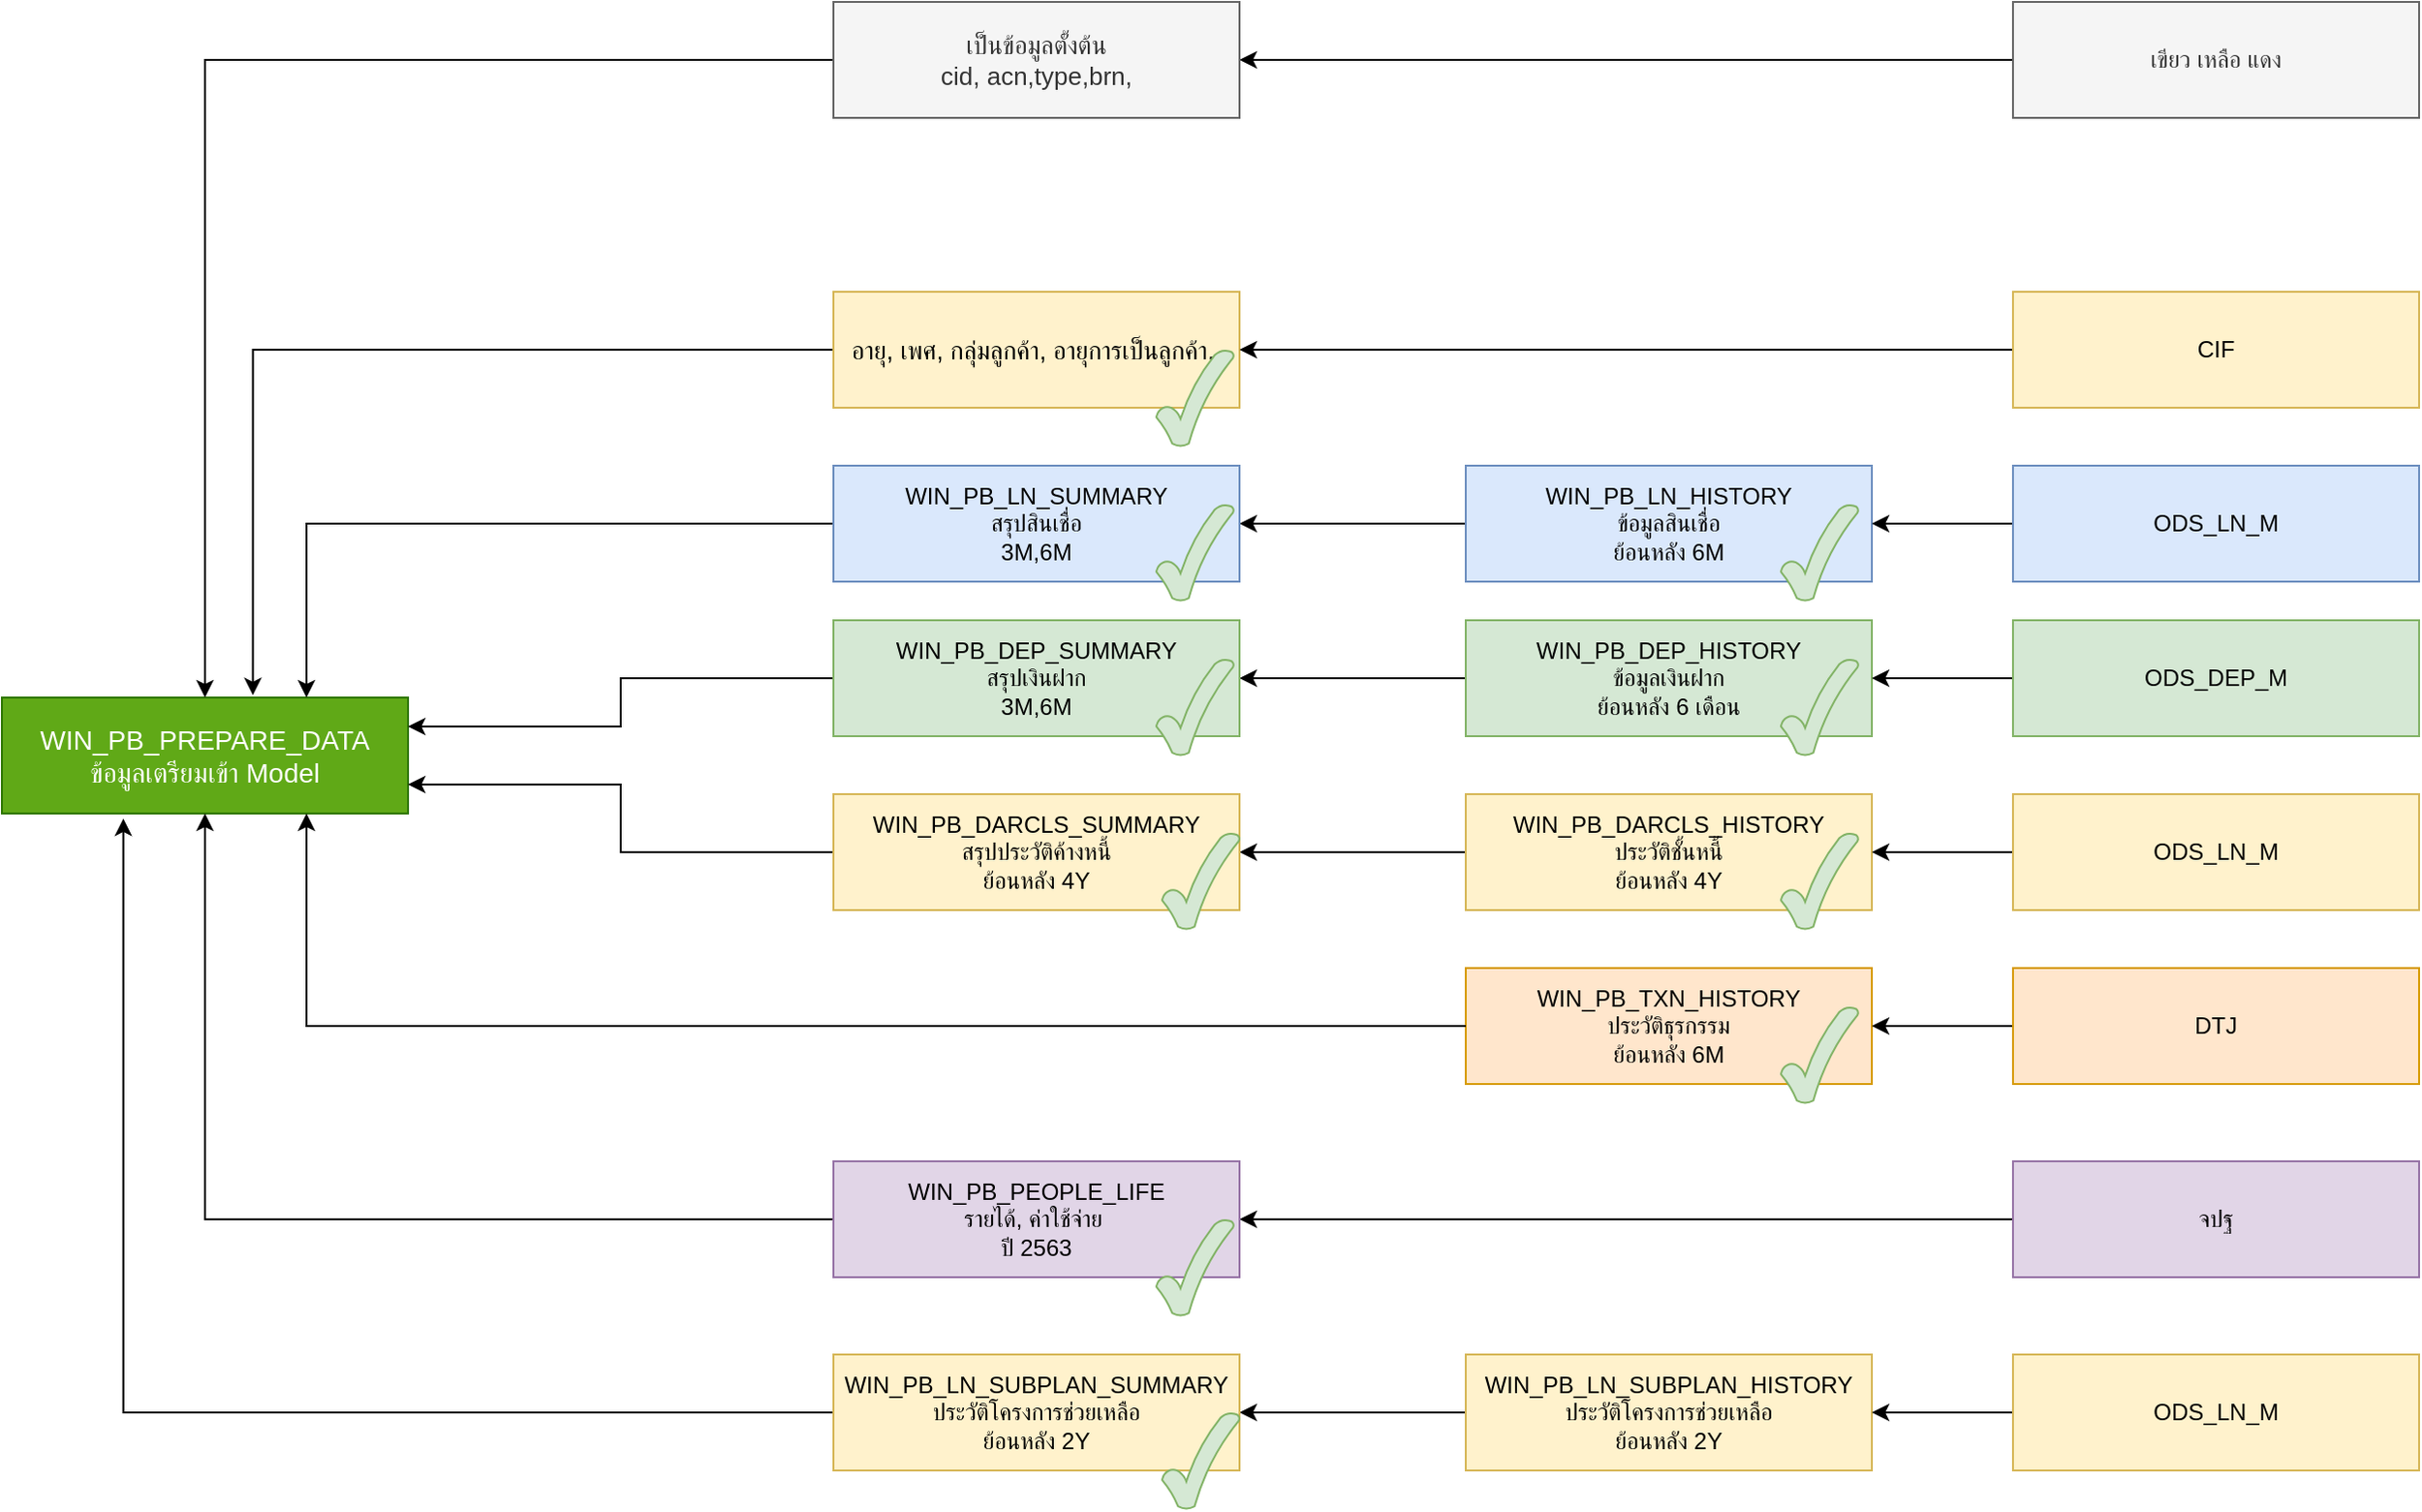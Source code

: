 <mxfile version="14.1.8" type="device"><diagram id="D4vft9q2TODF-qk9AQt3" name="หน้า-1"><mxGraphModel dx="1504" dy="754" grid="1" gridSize="10" guides="1" tooltips="1" connect="1" arrows="1" fold="1" page="1" pageScale="1" pageWidth="1654" pageHeight="2336" math="0" shadow="0"><root><mxCell id="0"/><mxCell id="1" parent="0"/><mxCell id="gLJEkwKF3eBOHyc_M1HD-2" value="WIN_PB_PREPARE_DATA&lt;br style=&quot;font-size: 14px;&quot;&gt;ข้อมูลเตรียมเข้า Model" style="rounded=0;whiteSpace=wrap;html=1;fillColor=#60a917;strokeColor=#2D7600;fontColor=#ffffff;fontSize=14;" parent="1" vertex="1"><mxGeometry x="190" y="480" width="210" height="60" as="geometry"/></mxCell><mxCell id="gLJEkwKF3eBOHyc_M1HD-5" style="edgeStyle=orthogonalEdgeStyle;rounded=0;orthogonalLoop=1;jettySize=auto;html=1;" parent="1" source="gLJEkwKF3eBOHyc_M1HD-3" target="gLJEkwKF3eBOHyc_M1HD-4" edge="1"><mxGeometry relative="1" as="geometry"/></mxCell><mxCell id="gLJEkwKF3eBOHyc_M1HD-3" value="WIN_PB_LN_HISTORY&lt;br&gt;ข้อมูลสินเชื่อ&lt;br&gt;ย้อนหลัง 6M" style="rounded=0;whiteSpace=wrap;html=1;fillColor=#dae8fc;strokeColor=#6c8ebf;" parent="1" vertex="1"><mxGeometry x="947" y="360" width="210" height="60" as="geometry"/></mxCell><mxCell id="gLJEkwKF3eBOHyc_M1HD-6" style="edgeStyle=orthogonalEdgeStyle;rounded=0;orthogonalLoop=1;jettySize=auto;html=1;entryX=0.75;entryY=0;entryDx=0;entryDy=0;" parent="1" source="gLJEkwKF3eBOHyc_M1HD-4" target="gLJEkwKF3eBOHyc_M1HD-2" edge="1"><mxGeometry relative="1" as="geometry"/></mxCell><mxCell id="gLJEkwKF3eBOHyc_M1HD-4" value="WIN_PB_LN_SUMMARY&lt;br&gt;สรุปสินเชื่อ&lt;br&gt;3M,6M" style="rounded=0;whiteSpace=wrap;html=1;fillColor=#dae8fc;strokeColor=#6c8ebf;" parent="1" vertex="1"><mxGeometry x="620" y="360" width="210" height="60" as="geometry"/></mxCell><mxCell id="gLJEkwKF3eBOHyc_M1HD-9" style="edgeStyle=orthogonalEdgeStyle;rounded=0;orthogonalLoop=1;jettySize=auto;html=1;entryX=1;entryY=0.5;entryDx=0;entryDy=0;" parent="1" source="gLJEkwKF3eBOHyc_M1HD-7" target="gLJEkwKF3eBOHyc_M1HD-8" edge="1"><mxGeometry relative="1" as="geometry"/></mxCell><mxCell id="gLJEkwKF3eBOHyc_M1HD-7" value="WIN_PB_DEP_HISTORY&lt;br&gt;ข้อมูลเงินฝาก&lt;br&gt;ย้อนหลัง 6 เดือน" style="rounded=0;whiteSpace=wrap;html=1;fillColor=#d5e8d4;strokeColor=#82b366;" parent="1" vertex="1"><mxGeometry x="947" y="440" width="210" height="60" as="geometry"/></mxCell><mxCell id="gLJEkwKF3eBOHyc_M1HD-10" style="edgeStyle=orthogonalEdgeStyle;rounded=0;orthogonalLoop=1;jettySize=auto;html=1;entryX=1;entryY=0.25;entryDx=0;entryDy=0;" parent="1" source="gLJEkwKF3eBOHyc_M1HD-8" target="gLJEkwKF3eBOHyc_M1HD-2" edge="1"><mxGeometry relative="1" as="geometry"/></mxCell><mxCell id="gLJEkwKF3eBOHyc_M1HD-8" value="WIN_PB_DEP_SUMMARY&lt;br&gt;สรุปเงินฝาก&lt;br&gt;3M,6M" style="rounded=0;whiteSpace=wrap;html=1;fillColor=#d5e8d4;strokeColor=#82b366;" parent="1" vertex="1"><mxGeometry x="620" y="440" width="210" height="60" as="geometry"/></mxCell><mxCell id="gLJEkwKF3eBOHyc_M1HD-12" style="edgeStyle=orthogonalEdgeStyle;rounded=0;orthogonalLoop=1;jettySize=auto;html=1;" parent="1" source="gLJEkwKF3eBOHyc_M1HD-11" target="gLJEkwKF3eBOHyc_M1HD-3" edge="1"><mxGeometry relative="1" as="geometry"/></mxCell><mxCell id="gLJEkwKF3eBOHyc_M1HD-11" value="ODS_LN_M" style="rounded=0;whiteSpace=wrap;html=1;fillColor=#dae8fc;strokeColor=#6c8ebf;" parent="1" vertex="1"><mxGeometry x="1230" y="360" width="210" height="60" as="geometry"/></mxCell><mxCell id="gLJEkwKF3eBOHyc_M1HD-14" style="edgeStyle=orthogonalEdgeStyle;rounded=0;orthogonalLoop=1;jettySize=auto;html=1;" parent="1" source="gLJEkwKF3eBOHyc_M1HD-13" target="gLJEkwKF3eBOHyc_M1HD-7" edge="1"><mxGeometry relative="1" as="geometry"/></mxCell><mxCell id="gLJEkwKF3eBOHyc_M1HD-13" value="ODS_DEP_M" style="rounded=0;whiteSpace=wrap;html=1;fillColor=#d5e8d4;strokeColor=#82b366;" parent="1" vertex="1"><mxGeometry x="1230" y="440" width="210" height="60" as="geometry"/></mxCell><mxCell id="gLJEkwKF3eBOHyc_M1HD-16" style="edgeStyle=orthogonalEdgeStyle;rounded=0;orthogonalLoop=1;jettySize=auto;html=1;entryX=1;entryY=0.5;entryDx=0;entryDy=0;" parent="1" source="gLJEkwKF3eBOHyc_M1HD-17" target="gLJEkwKF3eBOHyc_M1HD-18" edge="1"><mxGeometry relative="1" as="geometry"/></mxCell><mxCell id="gLJEkwKF3eBOHyc_M1HD-17" value="WIN_PB_DARCLS_HISTORY&lt;br&gt;ประวัติชั้นหนี้&lt;br&gt;ย้อนหลัง 4Y" style="rounded=0;whiteSpace=wrap;html=1;fillColor=#fff2cc;strokeColor=#d6b656;" parent="1" vertex="1"><mxGeometry x="947" y="530" width="210" height="60" as="geometry"/></mxCell><mxCell id="gLJEkwKF3eBOHyc_M1HD-21" style="edgeStyle=orthogonalEdgeStyle;rounded=0;orthogonalLoop=1;jettySize=auto;html=1;entryX=1;entryY=0.75;entryDx=0;entryDy=0;" parent="1" source="gLJEkwKF3eBOHyc_M1HD-18" target="gLJEkwKF3eBOHyc_M1HD-2" edge="1"><mxGeometry relative="1" as="geometry"/></mxCell><mxCell id="gLJEkwKF3eBOHyc_M1HD-18" value="WIN_PB_DARCLS_SUMMARY&lt;br&gt;สรุปประวัติค้างหนี้&lt;br&gt;ย้อนหลัง 4Y" style="rounded=0;whiteSpace=wrap;html=1;fillColor=#fff2cc;strokeColor=#d6b656;" parent="1" vertex="1"><mxGeometry x="620" y="530" width="210" height="60" as="geometry"/></mxCell><mxCell id="gLJEkwKF3eBOHyc_M1HD-19" style="edgeStyle=orthogonalEdgeStyle;rounded=0;orthogonalLoop=1;jettySize=auto;html=1;" parent="1" source="gLJEkwKF3eBOHyc_M1HD-20" target="gLJEkwKF3eBOHyc_M1HD-17" edge="1"><mxGeometry relative="1" as="geometry"/></mxCell><mxCell id="gLJEkwKF3eBOHyc_M1HD-20" value="ODS_LN_M" style="rounded=0;whiteSpace=wrap;html=1;fillColor=#fff2cc;strokeColor=#d6b656;" parent="1" vertex="1"><mxGeometry x="1230" y="530" width="210" height="60" as="geometry"/></mxCell><mxCell id="gLJEkwKF3eBOHyc_M1HD-23" value="WIN_PB_TXN_HISTORY&lt;br&gt;ประวัติธุรกรรม&lt;br&gt;ย้อนหลัง 6M" style="rounded=0;whiteSpace=wrap;html=1;fillColor=#ffe6cc;strokeColor=#d79b00;" parent="1" vertex="1"><mxGeometry x="947" y="620" width="210" height="60" as="geometry"/></mxCell><mxCell id="KsLVQ_CGAtZtoyINjA8r-1" style="edgeStyle=orthogonalEdgeStyle;rounded=0;orthogonalLoop=1;jettySize=auto;html=1;entryX=0.75;entryY=1;entryDx=0;entryDy=0;exitX=0;exitY=0.5;exitDx=0;exitDy=0;" parent="1" source="gLJEkwKF3eBOHyc_M1HD-23" target="gLJEkwKF3eBOHyc_M1HD-2" edge="1"><mxGeometry relative="1" as="geometry"><mxPoint x="620" y="650" as="sourcePoint"/></mxGeometry></mxCell><mxCell id="gLJEkwKF3eBOHyc_M1HD-25" style="edgeStyle=orthogonalEdgeStyle;rounded=0;orthogonalLoop=1;jettySize=auto;html=1;" parent="1" source="gLJEkwKF3eBOHyc_M1HD-26" target="gLJEkwKF3eBOHyc_M1HD-23" edge="1"><mxGeometry relative="1" as="geometry"/></mxCell><mxCell id="gLJEkwKF3eBOHyc_M1HD-26" value="DTJ" style="rounded=0;whiteSpace=wrap;html=1;fillColor=#ffe6cc;strokeColor=#d79b00;" parent="1" vertex="1"><mxGeometry x="1230" y="620" width="210" height="60" as="geometry"/></mxCell><mxCell id="KsLVQ_CGAtZtoyINjA8r-2" style="edgeStyle=orthogonalEdgeStyle;rounded=0;orthogonalLoop=1;jettySize=auto;html=1;entryX=1;entryY=0.5;entryDx=0;entryDy=0;exitX=0;exitY=0.5;exitDx=0;exitDy=0;" parent="1" source="KsLVQ_CGAtZtoyINjA8r-6" target="KsLVQ_CGAtZtoyINjA8r-4" edge="1"><mxGeometry relative="1" as="geometry"><mxPoint x="947" y="750" as="sourcePoint"/></mxGeometry></mxCell><mxCell id="KsLVQ_CGAtZtoyINjA8r-7" style="edgeStyle=orthogonalEdgeStyle;rounded=0;orthogonalLoop=1;jettySize=auto;html=1;entryX=0.5;entryY=1;entryDx=0;entryDy=0;" parent="1" source="KsLVQ_CGAtZtoyINjA8r-4" target="gLJEkwKF3eBOHyc_M1HD-2" edge="1"><mxGeometry relative="1" as="geometry"/></mxCell><mxCell id="KsLVQ_CGAtZtoyINjA8r-4" value="WIN_PB_PEOPLE_LIFE&lt;br&gt;รายได้, ค่าใช้จ่าย&amp;nbsp;&lt;br&gt;ปี 2563" style="rounded=0;whiteSpace=wrap;html=1;fillColor=#e1d5e7;strokeColor=#9673a6;" parent="1" vertex="1"><mxGeometry x="620" y="720" width="210" height="60" as="geometry"/></mxCell><mxCell id="KsLVQ_CGAtZtoyINjA8r-6" value="จปฐ" style="rounded=0;whiteSpace=wrap;html=1;fillColor=#e1d5e7;strokeColor=#9673a6;" parent="1" vertex="1"><mxGeometry x="1230" y="720" width="210" height="60" as="geometry"/></mxCell><mxCell id="KsLVQ_CGAtZtoyINjA8r-8" style="edgeStyle=orthogonalEdgeStyle;rounded=0;orthogonalLoop=1;jettySize=auto;html=1;entryX=1;entryY=0.5;entryDx=0;entryDy=0;exitX=0;exitY=0.5;exitDx=0;exitDy=0;" parent="1" source="KsLVQ_CGAtZtoyINjA8r-10" target="KsLVQ_CGAtZtoyINjA8r-9" edge="1"><mxGeometry relative="1" as="geometry"><mxPoint x="947" y="280" as="sourcePoint"/></mxGeometry></mxCell><mxCell id="KsLVQ_CGAtZtoyINjA8r-11" style="edgeStyle=orthogonalEdgeStyle;rounded=0;orthogonalLoop=1;jettySize=auto;html=1;entryX=0.5;entryY=0;entryDx=0;entryDy=0;" parent="1" source="KsLVQ_CGAtZtoyINjA8r-9" target="gLJEkwKF3eBOHyc_M1HD-2" edge="1"><mxGeometry relative="1" as="geometry"/></mxCell><mxCell id="KsLVQ_CGAtZtoyINjA8r-9" value="เป็นข้อมูลตั้งต้น&lt;br style=&quot;font-size: 13px;&quot;&gt;cid, acn,type,brn," style="rounded=0;whiteSpace=wrap;html=1;fillColor=#f5f5f5;strokeColor=#666666;fontColor=#333333;fontSize=13;" parent="1" vertex="1"><mxGeometry x="620" y="120" width="210" height="60" as="geometry"/></mxCell><mxCell id="KsLVQ_CGAtZtoyINjA8r-10" value="เขียว เหลือ แดง" style="rounded=0;whiteSpace=wrap;html=1;fillColor=#f5f5f5;strokeColor=#666666;fontColor=#333333;" parent="1" vertex="1"><mxGeometry x="1230" y="120" width="210" height="60" as="geometry"/></mxCell><mxCell id="KsLVQ_CGAtZtoyINjA8r-15" style="edgeStyle=orthogonalEdgeStyle;rounded=0;orthogonalLoop=1;jettySize=auto;html=1;entryX=0.618;entryY=-0.02;entryDx=0;entryDy=0;entryPerimeter=0;fontSize=13;" parent="1" source="KsLVQ_CGAtZtoyINjA8r-12" target="gLJEkwKF3eBOHyc_M1HD-2" edge="1"><mxGeometry relative="1" as="geometry"/></mxCell><mxCell id="KsLVQ_CGAtZtoyINjA8r-12" value="อายุ, เพศ, กลุ่มลูกค้า, อายุการเป็นลูกค้า,&amp;nbsp;" style="rounded=0;whiteSpace=wrap;html=1;fillColor=#fff2cc;strokeColor=#d6b656;fontSize=13;" parent="1" vertex="1"><mxGeometry x="620" y="270" width="210" height="60" as="geometry"/></mxCell><mxCell id="KsLVQ_CGAtZtoyINjA8r-14" style="edgeStyle=orthogonalEdgeStyle;rounded=0;orthogonalLoop=1;jettySize=auto;html=1;fontSize=13;" parent="1" source="KsLVQ_CGAtZtoyINjA8r-13" target="KsLVQ_CGAtZtoyINjA8r-12" edge="1"><mxGeometry relative="1" as="geometry"/></mxCell><mxCell id="KsLVQ_CGAtZtoyINjA8r-13" value="CIF" style="rounded=0;whiteSpace=wrap;html=1;fillColor=#fff2cc;strokeColor=#d6b656;" parent="1" vertex="1"><mxGeometry x="1230" y="270" width="210" height="60" as="geometry"/></mxCell><mxCell id="KsLVQ_CGAtZtoyINjA8r-16" value="" style="verticalLabelPosition=bottom;verticalAlign=top;html=1;shape=mxgraph.basic.tick;fontSize=14;fillColor=#d5e8d4;strokeColor=#82b366;" parent="1" vertex="1"><mxGeometry x="1110" y="380" width="40" height="50" as="geometry"/></mxCell><mxCell id="KsLVQ_CGAtZtoyINjA8r-17" value="" style="verticalLabelPosition=bottom;verticalAlign=top;html=1;shape=mxgraph.basic.tick;fontSize=14;fillColor=#d5e8d4;strokeColor=#82b366;" parent="1" vertex="1"><mxGeometry x="1110" y="550" width="40" height="50" as="geometry"/></mxCell><mxCell id="KsLVQ_CGAtZtoyINjA8r-18" value="" style="verticalLabelPosition=bottom;verticalAlign=top;html=1;shape=mxgraph.basic.tick;fontSize=14;fillColor=#d5e8d4;strokeColor=#82b366;" parent="1" vertex="1"><mxGeometry x="787" y="300" width="40" height="50" as="geometry"/></mxCell><mxCell id="KsLVQ_CGAtZtoyINjA8r-19" value="" style="verticalLabelPosition=bottom;verticalAlign=top;html=1;shape=mxgraph.basic.tick;fontSize=14;fillColor=#d5e8d4;strokeColor=#82b366;" parent="1" vertex="1"><mxGeometry x="787" y="750" width="40" height="50" as="geometry"/></mxCell><mxCell id="KsLVQ_CGAtZtoyINjA8r-21" value="" style="verticalLabelPosition=bottom;verticalAlign=top;html=1;shape=mxgraph.basic.tick;fontSize=14;fillColor=#d5e8d4;strokeColor=#82b366;" parent="1" vertex="1"><mxGeometry x="1110" y="640" width="40" height="50" as="geometry"/></mxCell><mxCell id="uWqjl-sBC7Cn7KcCN7yw-1" value="" style="verticalLabelPosition=bottom;verticalAlign=top;html=1;shape=mxgraph.basic.tick;fontSize=14;fillColor=#d5e8d4;strokeColor=#82b366;" parent="1" vertex="1"><mxGeometry x="1110" y="460" width="40" height="50" as="geometry"/></mxCell><mxCell id="uWqjl-sBC7Cn7KcCN7yw-2" value="" style="verticalLabelPosition=bottom;verticalAlign=top;html=1;shape=mxgraph.basic.tick;fontSize=14;fillColor=#d5e8d4;strokeColor=#82b366;" parent="1" vertex="1"><mxGeometry x="787" y="380" width="40" height="50" as="geometry"/></mxCell><mxCell id="5L5yO0c6COjUoHrgm_F_-1" value="" style="verticalLabelPosition=bottom;verticalAlign=top;html=1;shape=mxgraph.basic.tick;fontSize=14;fillColor=#d5e8d4;strokeColor=#82b366;" parent="1" vertex="1"><mxGeometry x="787" y="460" width="40" height="50" as="geometry"/></mxCell><mxCell id="5L5yO0c6COjUoHrgm_F_-3" value="" style="verticalLabelPosition=bottom;verticalAlign=top;html=1;shape=mxgraph.basic.tick;fontSize=14;fillColor=#d5e8d4;strokeColor=#82b366;" parent="1" vertex="1"><mxGeometry x="790" y="550" width="40" height="50" as="geometry"/></mxCell><mxCell id="5L5yO0c6COjUoHrgm_F_-8" style="edgeStyle=orthogonalEdgeStyle;rounded=0;orthogonalLoop=1;jettySize=auto;html=1;" parent="1" source="5L5yO0c6COjUoHrgm_F_-4" target="5L5yO0c6COjUoHrgm_F_-5" edge="1"><mxGeometry relative="1" as="geometry"/></mxCell><mxCell id="5L5yO0c6COjUoHrgm_F_-4" value="WIN_PB_LN_SUBPLAN_HISTORY&lt;br&gt;ประวัติโครงการช่วยเหลือ&lt;br&gt;ย้อนหลัง 2Y" style="rounded=0;whiteSpace=wrap;html=1;fillColor=#fff2cc;strokeColor=#d6b656;" parent="1" vertex="1"><mxGeometry x="947" y="820" width="210" height="60" as="geometry"/></mxCell><mxCell id="5L5yO0c6COjUoHrgm_F_-9" style="edgeStyle=orthogonalEdgeStyle;rounded=0;orthogonalLoop=1;jettySize=auto;html=1;entryX=0.299;entryY=1.043;entryDx=0;entryDy=0;entryPerimeter=0;" parent="1" source="5L5yO0c6COjUoHrgm_F_-5" target="gLJEkwKF3eBOHyc_M1HD-2" edge="1"><mxGeometry relative="1" as="geometry"/></mxCell><mxCell id="5L5yO0c6COjUoHrgm_F_-5" value="WIN_PB_LN_SUBPLAN_SUMMARY&lt;br&gt;ประวัติโครงการช่วยเหลือ&lt;br&gt;ย้อนหลัง 2Y" style="rounded=0;whiteSpace=wrap;html=1;fillColor=#fff2cc;strokeColor=#d6b656;" parent="1" vertex="1"><mxGeometry x="620" y="820" width="210" height="60" as="geometry"/></mxCell><mxCell id="5L5yO0c6COjUoHrgm_F_-7" style="edgeStyle=orthogonalEdgeStyle;rounded=0;orthogonalLoop=1;jettySize=auto;html=1;" parent="1" source="5L5yO0c6COjUoHrgm_F_-6" target="5L5yO0c6COjUoHrgm_F_-4" edge="1"><mxGeometry relative="1" as="geometry"/></mxCell><mxCell id="5L5yO0c6COjUoHrgm_F_-6" value="ODS_LN_M" style="rounded=0;whiteSpace=wrap;html=1;fillColor=#fff2cc;strokeColor=#d6b656;" parent="1" vertex="1"><mxGeometry x="1230" y="820" width="210" height="60" as="geometry"/></mxCell><mxCell id="KCD5jI1yeDi28eovYibS-1" value="" style="verticalLabelPosition=bottom;verticalAlign=top;html=1;shape=mxgraph.basic.tick;fontSize=14;fillColor=#d5e8d4;strokeColor=#82b366;" vertex="1" parent="1"><mxGeometry x="790" y="850" width="40" height="50" as="geometry"/></mxCell></root></mxGraphModel></diagram></mxfile>
